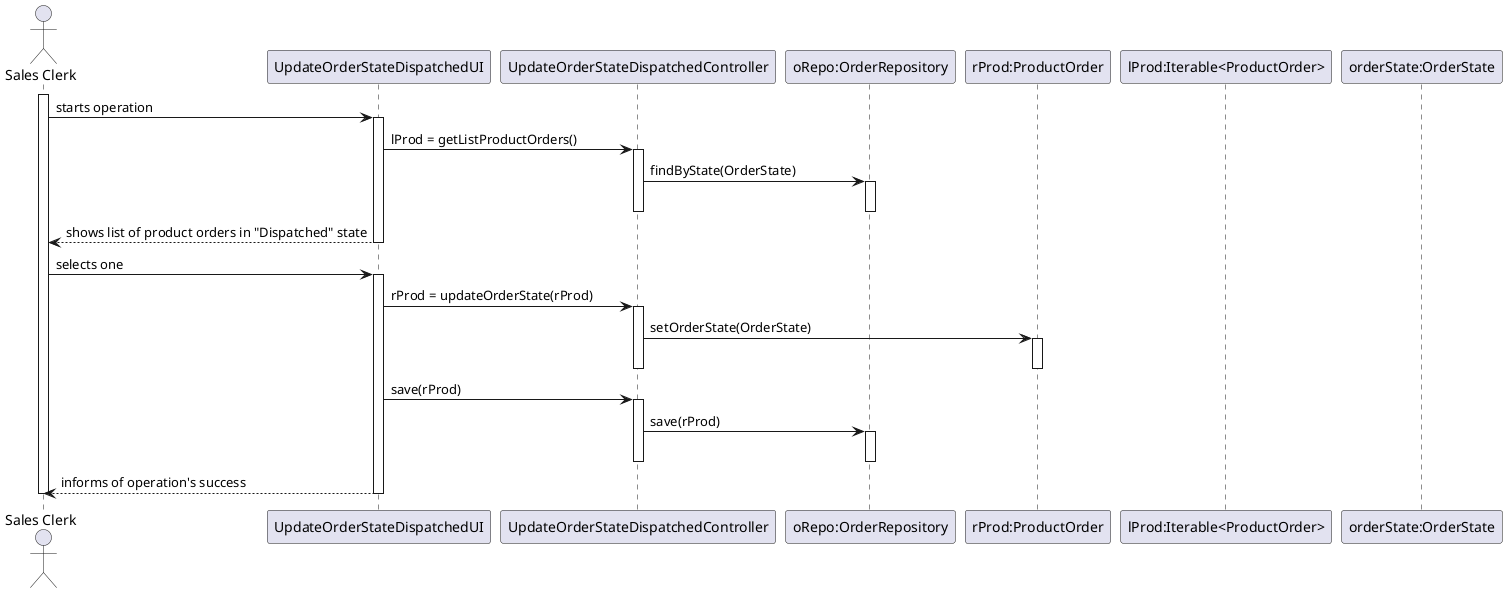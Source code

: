 @startuml

actor "Sales Clerk" as ACT

participant "UpdateOrderStateDispatchedUI" as UI
participant "UpdateOrderStateDispatchedController" as CTRL

participant "oRepo:OrderRepository" as OREPO

participant "rProd:ProductOrder" as ORDER
participant "lProd:Iterable<ProductOrder>" as IORDER
participant "orderState:OrderState" as STATE

activate ACT
ACT -> UI : starts operation
activate UI
UI -> CTRL : lProd = getListProductOrders()
activate CTRL
CTRL -> OREPO : findByState(OrderState)
activate OREPO
deactivate OREPO
deactivate CTRL
UI --> ACT : shows list of product orders in "Dispatched" state
deactivate UI

ACT -> UI : selects one
activate UI
UI -> CTRL : rProd = updateOrderState(rProd)
activate CTRL
CTRL -> ORDER : setOrderState(OrderState)
activate ORDER
deactivate ORDER
deactivate CTRL
UI -> CTRL : save(rProd)
activate CTRL
CTRL -> OREPO : save(rProd)
activate OREPO
deactivate OREPO
deactivate CTRL
UI --> ACT : informs of operation's success
deactivate UI
deactivate ACT

@enduml
